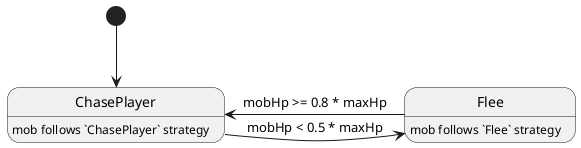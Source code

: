 @startuml
[*] --> ChasePlayer
ChasePlayer -> Flee : mobHp < 0.5 * maxHp
ChasePlayer: mob follows `ChasePlayer` strategy
Flee -> ChasePlayer : mobHp >= 0.8 * maxHp
Flee: mob follows `Flee` strategy
@enduml
